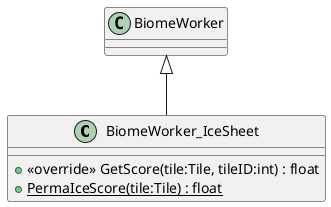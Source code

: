 @startuml
class BiomeWorker_IceSheet {
    + <<override>> GetScore(tile:Tile, tileID:int) : float
    + {static} PermaIceScore(tile:Tile) : float
}
BiomeWorker <|-- BiomeWorker_IceSheet
@enduml
